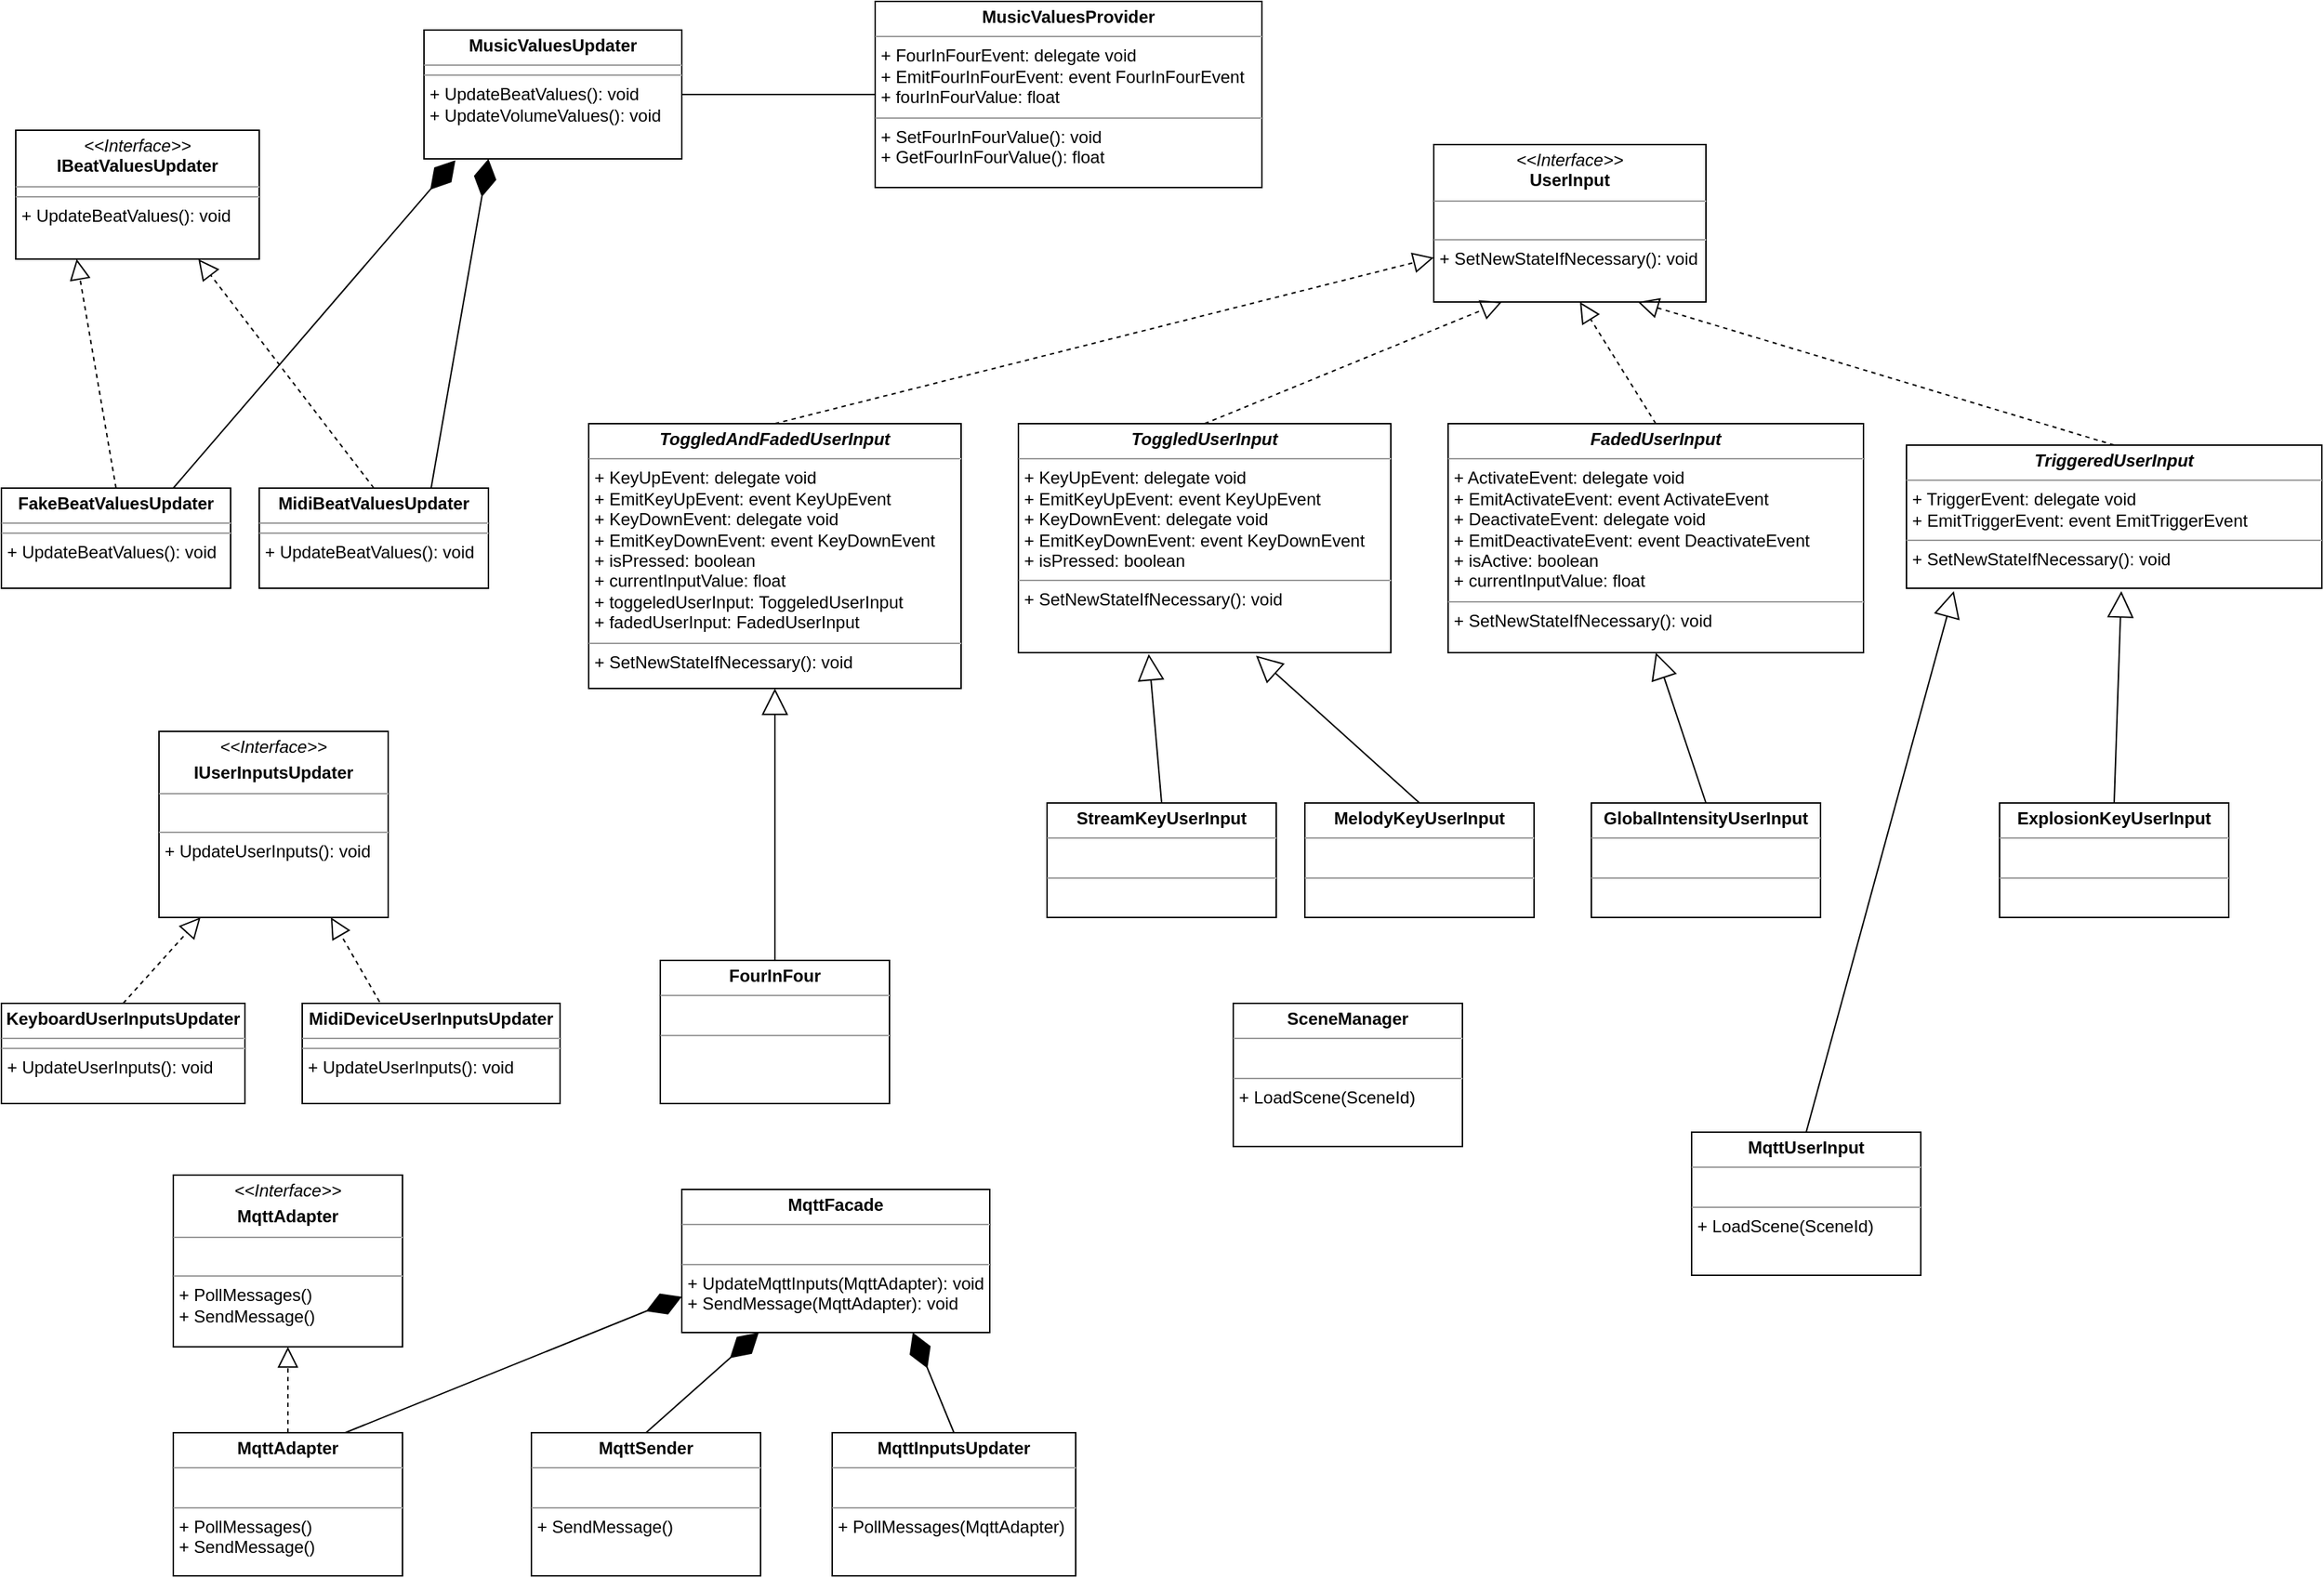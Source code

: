 <mxfile version="12.6.2" type="github">
  <diagram id="kDup70aPqAmlONpFN8vK" name="Page-1">
    <mxGraphModel dx="1206" dy="769" grid="1" gridSize="10" guides="1" tooltips="1" connect="1" arrows="1" fold="1" page="1" pageScale="1" pageWidth="850" pageHeight="1100" math="0" shadow="0">
      <root>
        <mxCell id="0"/>
        <mxCell id="1" parent="0"/>
        <mxCell id="IexDdL5BKOaNLtybtklX-1" value="&lt;p style=&quot;margin: 0px ; margin-top: 4px ; text-align: center&quot;&gt;&lt;b&gt;MidiBeatValuesUpdater&lt;/b&gt;&lt;br&gt;&lt;/p&gt;&lt;hr size=&quot;1&quot;&gt;&lt;hr size=&quot;1&quot;&gt;&lt;p style=&quot;margin: 0px ; margin-left: 4px&quot;&gt;+ UpdateBeatValues(): void&lt;br&gt;&lt;/p&gt;" style="verticalAlign=top;align=left;overflow=fill;fontSize=12;fontFamily=Helvetica;html=1;" parent="1" vertex="1">
          <mxGeometry x="220" y="450" width="160" height="70" as="geometry"/>
        </mxCell>
        <mxCell id="IexDdL5BKOaNLtybtklX-3" value="&lt;p style=&quot;margin: 0px ; margin-top: 4px ; text-align: center&quot;&gt;&lt;i&gt;&amp;lt;&amp;lt;Interface&amp;gt;&amp;gt;&lt;/i&gt;&lt;br&gt;&lt;b&gt;IBeatValuesUpdater&lt;/b&gt;&lt;/p&gt;&lt;hr size=&quot;1&quot;&gt;&lt;hr size=&quot;1&quot;&gt;&lt;p style=&quot;margin: 0px ; margin-left: 4px&quot;&gt;+ UpdateBeatValues(): void&lt;/p&gt;" style="verticalAlign=top;align=left;overflow=fill;fontSize=12;fontFamily=Helvetica;html=1;" parent="1" vertex="1">
          <mxGeometry x="50" y="200" width="170" height="90" as="geometry"/>
        </mxCell>
        <mxCell id="IexDdL5BKOaNLtybtklX-4" value="&lt;p style=&quot;margin: 0px ; margin-top: 4px ; text-align: center&quot;&gt;&lt;b&gt;FakeBeatValuesUpdater&lt;/b&gt;&lt;br&gt;&lt;/p&gt;&lt;hr size=&quot;1&quot;&gt;&lt;hr size=&quot;1&quot;&gt;&lt;p style=&quot;margin: 0px ; margin-left: 4px&quot;&gt;+ UpdateBeatValues(): void&lt;br&gt;&lt;/p&gt;" style="verticalAlign=top;align=left;overflow=fill;fontSize=12;fontFamily=Helvetica;html=1;" parent="1" vertex="1">
          <mxGeometry x="40" y="450" width="160" height="70" as="geometry"/>
        </mxCell>
        <mxCell id="IexDdL5BKOaNLtybtklX-6" value="" style="endArrow=block;dashed=1;endFill=0;endSize=12;html=1;entryX=0.25;entryY=1;entryDx=0;entryDy=0;exitX=0.5;exitY=0;exitDx=0;exitDy=0;" parent="1" source="IexDdL5BKOaNLtybtklX-4" target="IexDdL5BKOaNLtybtklX-3" edge="1">
          <mxGeometry width="160" relative="1" as="geometry">
            <mxPoint x="100" y="420" as="sourcePoint"/>
            <mxPoint x="390" y="320" as="targetPoint"/>
          </mxGeometry>
        </mxCell>
        <mxCell id="IexDdL5BKOaNLtybtklX-7" value="" style="endArrow=block;dashed=1;endFill=0;endSize=12;html=1;entryX=0.75;entryY=1;entryDx=0;entryDy=0;exitX=0.5;exitY=0;exitDx=0;exitDy=0;" parent="1" source="IexDdL5BKOaNLtybtklX-1" target="IexDdL5BKOaNLtybtklX-3" edge="1">
          <mxGeometry width="160" relative="1" as="geometry">
            <mxPoint x="120" y="460" as="sourcePoint"/>
            <mxPoint x="162.5" y="370" as="targetPoint"/>
          </mxGeometry>
        </mxCell>
        <mxCell id="IexDdL5BKOaNLtybtklX-9" value="&lt;p style=&quot;margin: 0px ; margin-top: 4px ; text-align: center&quot;&gt;&lt;b&gt;MusicValuesUpdater&lt;/b&gt;&lt;br&gt;&lt;/p&gt;&lt;hr size=&quot;1&quot;&gt;&lt;hr size=&quot;1&quot;&gt;&lt;p style=&quot;margin: 0px ; margin-left: 4px&quot;&gt;+ UpdateBeatValues(): void&lt;/p&gt;&lt;p style=&quot;margin: 0px ; margin-left: 4px&quot;&gt;+ UpdateVolumeValues(): void&lt;/p&gt;" style="verticalAlign=top;align=left;overflow=fill;fontSize=12;fontFamily=Helvetica;html=1;" parent="1" vertex="1">
          <mxGeometry x="335" y="130" width="180" height="90" as="geometry"/>
        </mxCell>
        <mxCell id="IexDdL5BKOaNLtybtklX-12" value="" style="endArrow=diamondThin;endFill=1;endSize=24;html=1;exitX=0.75;exitY=0;exitDx=0;exitDy=0;entryX=0.25;entryY=1;entryDx=0;entryDy=0;" parent="1" source="IexDdL5BKOaNLtybtklX-1" target="IexDdL5BKOaNLtybtklX-9" edge="1">
          <mxGeometry width="160" relative="1" as="geometry">
            <mxPoint x="540" y="350" as="sourcePoint"/>
            <mxPoint x="700" y="350" as="targetPoint"/>
          </mxGeometry>
        </mxCell>
        <mxCell id="IexDdL5BKOaNLtybtklX-15" value="&lt;p style=&quot;margin: 0px ; margin-top: 4px ; text-align: center&quot;&gt;&lt;b&gt;MusicValuesProvider&lt;/b&gt;&lt;/p&gt;&lt;hr size=&quot;1&quot;&gt;&lt;p style=&quot;margin: 0px ; margin-left: 4px&quot;&gt;+ FourInFourEvent: delegate void&lt;br&gt;&lt;/p&gt;&lt;p style=&quot;margin: 0px ; margin-left: 4px&quot;&gt;+ EmitFourInFourEvent: event FourInFourEvent&lt;br&gt;&lt;/p&gt;&lt;p style=&quot;margin: 0px ; margin-left: 4px&quot;&gt;+ fourInFourValue: float&lt;/p&gt;&lt;hr size=&quot;1&quot;&gt;&lt;p style=&quot;margin: 0px ; margin-left: 4px&quot;&gt;+ SetFourInFourValue(): void&lt;/p&gt;&lt;p style=&quot;margin: 0px ; margin-left: 4px&quot;&gt;+ GetFourInFourValue(): float&lt;/p&gt;" style="verticalAlign=top;align=left;overflow=fill;fontSize=12;fontFamily=Helvetica;html=1;" parent="1" vertex="1">
          <mxGeometry x="650" y="110" width="270" height="130" as="geometry"/>
        </mxCell>
        <mxCell id="IexDdL5BKOaNLtybtklX-16" value="" style="endArrow=none;html=1;edgeStyle=orthogonalEdgeStyle;entryX=0;entryY=0.5;entryDx=0;entryDy=0;exitX=1;exitY=0.5;exitDx=0;exitDy=0;" parent="1" source="IexDdL5BKOaNLtybtklX-9" target="IexDdL5BKOaNLtybtklX-15" edge="1">
          <mxGeometry relative="1" as="geometry">
            <mxPoint x="500" y="380" as="sourcePoint"/>
            <mxPoint x="660" y="380" as="targetPoint"/>
          </mxGeometry>
        </mxCell>
        <mxCell id="_s8e9NvMkZ89bHvfG3n6-1" value="&lt;p style=&quot;margin: 0px ; margin-top: 4px ; text-align: center&quot;&gt;&lt;i&gt;&lt;b&gt;FadedUserInput&lt;/b&gt;&lt;/i&gt;&lt;/p&gt;&lt;hr size=&quot;1&quot;&gt;&lt;p style=&quot;margin: 0px ; margin-left: 4px&quot;&gt;+ ActivateEvent: delegate void&lt;/p&gt;&lt;p style=&quot;margin: 0px ; margin-left: 4px&quot;&gt;+ EmitActivateEvent: event ActivateEvent&lt;/p&gt;&lt;p style=&quot;margin: 0px ; margin-left: 4px&quot;&gt;+ DeactivateEvent: delegate void&lt;br&gt;&lt;/p&gt;&lt;p style=&quot;margin: 0px ; margin-left: 4px&quot;&gt;+ EmitDeactivateEvent: event DeactivateEvent&lt;/p&gt;&lt;p style=&quot;margin: 0px ; margin-left: 4px&quot;&gt;+ isActive: boolean&lt;/p&gt;&lt;p style=&quot;margin: 0px ; margin-left: 4px&quot;&gt;+ currentInputValue: float&lt;br&gt;&lt;/p&gt;&lt;hr size=&quot;1&quot;&gt;&lt;p style=&quot;margin: 0px ; margin-left: 4px&quot;&gt;+ SetNewStateIfNecessary(): void&lt;br&gt;&lt;/p&gt;" style="verticalAlign=top;align=left;overflow=fill;fontSize=12;fontFamily=Helvetica;html=1;" parent="1" vertex="1">
          <mxGeometry x="1050" y="405" width="290" height="160" as="geometry"/>
        </mxCell>
        <mxCell id="_s8e9NvMkZ89bHvfG3n6-2" value="&lt;p style=&quot;margin: 0px ; margin-top: 4px ; text-align: center&quot;&gt;&lt;i&gt;&amp;lt;&amp;lt;Interface&amp;gt;&amp;gt;&lt;/i&gt;&lt;/p&gt;&lt;p style=&quot;margin: 0px ; margin-top: 4px ; text-align: center&quot;&gt;&lt;b&gt;IUserInputsUpdater&lt;/b&gt;&lt;/p&gt;&lt;hr size=&quot;1&quot;&gt;&lt;p style=&quot;margin: 0px ; margin-left: 4px&quot;&gt;&lt;br&gt;&lt;/p&gt;&lt;hr size=&quot;1&quot;&gt;&lt;p style=&quot;margin: 0px ; margin-left: 4px&quot;&gt;+ UpdateUserInputs(): void&lt;br&gt;&lt;/p&gt;" style="verticalAlign=top;align=left;overflow=fill;fontSize=12;fontFamily=Helvetica;html=1;" parent="1" vertex="1">
          <mxGeometry x="150" y="620" width="160" height="130" as="geometry"/>
        </mxCell>
        <mxCell id="p0SsCodFUb69BNhrjL_O-1" value="&lt;p style=&quot;margin: 0px ; margin-top: 4px ; text-align: center&quot;&gt;&lt;b&gt;MelodyKeyUserInput&lt;/b&gt;&lt;/p&gt;&lt;hr size=&quot;1&quot;&gt;&lt;p style=&quot;margin: 0px ; margin-left: 4px&quot;&gt;&lt;br&gt;&lt;/p&gt;&lt;hr size=&quot;1&quot;&gt;&lt;p style=&quot;margin: 0px ; margin-left: 4px&quot;&gt;&lt;br&gt;&lt;/p&gt;" style="verticalAlign=top;align=left;overflow=fill;fontSize=12;fontFamily=Helvetica;html=1;" parent="1" vertex="1">
          <mxGeometry x="950" y="670" width="160" height="80" as="geometry"/>
        </mxCell>
        <mxCell id="p0SsCodFUb69BNhrjL_O-2" value="&lt;p style=&quot;margin: 0px ; margin-top: 4px ; text-align: center&quot;&gt;&lt;i&gt;&lt;b&gt;ToggledUserInput&lt;/b&gt;&lt;/i&gt;&lt;/p&gt;&lt;hr size=&quot;1&quot;&gt;&lt;p style=&quot;margin: 0px ; margin-left: 4px&quot;&gt;+ KeyUpEvent: delegate void&lt;/p&gt;&lt;p style=&quot;margin: 0px ; margin-left: 4px&quot;&gt;+ EmitKeyUpEvent: event KeyUpEvent&lt;/p&gt;&lt;p style=&quot;margin: 0px ; margin-left: 4px&quot;&gt;+ KeyDownEvent: delegate void&lt;br&gt;&lt;/p&gt;&lt;p style=&quot;margin: 0px ; margin-left: 4px&quot;&gt;+ EmitKeyDownEvent: event KeyDownEvent&lt;/p&gt;&lt;p style=&quot;margin: 0px ; margin-left: 4px&quot;&gt;+ isPressed: boolean&lt;br&gt;&lt;/p&gt;&lt;hr size=&quot;1&quot;&gt;&lt;p style=&quot;margin: 0px ; margin-left: 4px&quot;&gt;+ SetNewStateIfNecessary(): void&lt;br&gt;&lt;/p&gt;" style="verticalAlign=top;align=left;overflow=fill;fontSize=12;fontFamily=Helvetica;html=1;" parent="1" vertex="1">
          <mxGeometry x="750" y="405" width="260" height="160" as="geometry"/>
        </mxCell>
        <mxCell id="p0SsCodFUb69BNhrjL_O-4" value="Extends" style="endArrow=block;endSize=16;endFill=0;entryX=0.638;entryY=1.013;entryDx=0;entryDy=0;exitX=0.5;exitY=0;exitDx=0;exitDy=0;strokeColor=#000000;shadow=0;comic=0;textOpacity=0;fontColor=none;labelBackgroundColor=none;noLabel=1;entryPerimeter=0;" parent="1" source="p0SsCodFUb69BNhrjL_O-1" target="p0SsCodFUb69BNhrjL_O-2" edge="1">
          <mxGeometry x="-0.048" width="160" relative="1" as="geometry">
            <mxPoint x="520" y="770" as="sourcePoint"/>
            <mxPoint x="680" y="770" as="targetPoint"/>
            <mxPoint as="offset"/>
          </mxGeometry>
        </mxCell>
        <mxCell id="p0SsCodFUb69BNhrjL_O-5" value="&lt;p style=&quot;margin: 0px ; margin-top: 4px ; text-align: center&quot;&gt;&lt;b&gt;StreamKeyUserInput&lt;/b&gt;&lt;/p&gt;&lt;hr size=&quot;1&quot;&gt;&lt;p style=&quot;margin: 0px ; margin-left: 4px&quot;&gt;&lt;br&gt;&lt;/p&gt;&lt;hr size=&quot;1&quot;&gt;&lt;p style=&quot;margin: 0px ; margin-left: 4px&quot;&gt;&lt;br&gt;&lt;/p&gt;" style="verticalAlign=top;align=left;overflow=fill;fontSize=12;fontFamily=Helvetica;html=1;" parent="1" vertex="1">
          <mxGeometry x="770" y="670" width="160" height="80" as="geometry"/>
        </mxCell>
        <mxCell id="p0SsCodFUb69BNhrjL_O-6" value="Extends" style="endArrow=block;endSize=16;endFill=0;entryX=0.35;entryY=1.006;entryDx=0;entryDy=0;exitX=0.5;exitY=0;exitDx=0;exitDy=0;strokeColor=#000000;shadow=0;comic=0;textOpacity=0;fontColor=none;labelBackgroundColor=none;noLabel=1;entryPerimeter=0;" parent="1" source="p0SsCodFUb69BNhrjL_O-5" target="p0SsCodFUb69BNhrjL_O-2" edge="1">
          <mxGeometry x="-0.048" width="160" relative="1" as="geometry">
            <mxPoint x="740" y="640" as="sourcePoint"/>
            <mxPoint x="740" y="545" as="targetPoint"/>
            <mxPoint as="offset"/>
          </mxGeometry>
        </mxCell>
        <mxCell id="gkqPeHBAmK1bLLE0qPdu-3" value="&lt;p style=&quot;margin: 0px ; margin-top: 4px ; text-align: center&quot;&gt;&lt;b&gt;KeyboardUserInputsUpdater&lt;/b&gt;&lt;br&gt;&lt;/p&gt;&lt;hr size=&quot;1&quot;&gt;&lt;hr size=&quot;1&quot;&gt;&lt;p style=&quot;margin: 0px ; margin-left: 4px&quot;&gt;+ UpdateUserInputs(): void&lt;/p&gt;" style="verticalAlign=top;align=left;overflow=fill;fontSize=12;fontFamily=Helvetica;html=1;" parent="1" vertex="1">
          <mxGeometry x="40" y="810" width="170" height="70" as="geometry"/>
        </mxCell>
        <mxCell id="gkqPeHBAmK1bLLE0qPdu-4" value="" style="endArrow=block;dashed=1;endFill=0;endSize=12;html=1;entryX=0.181;entryY=1;entryDx=0;entryDy=0;exitX=0.5;exitY=0;exitDx=0;exitDy=0;entryPerimeter=0;" parent="1" source="gkqPeHBAmK1bLLE0qPdu-3" target="_s8e9NvMkZ89bHvfG3n6-2" edge="1">
          <mxGeometry width="160" relative="1" as="geometry">
            <mxPoint x="110" y="780" as="sourcePoint"/>
            <mxPoint x="172.5" y="730" as="targetPoint"/>
          </mxGeometry>
        </mxCell>
        <mxCell id="gkqPeHBAmK1bLLE0qPdu-5" value="&lt;p style=&quot;margin: 0px ; margin-top: 4px ; text-align: center&quot;&gt;&lt;b&gt;MidiDeviceUserInputsUpdater&lt;/b&gt;&lt;br&gt;&lt;/p&gt;&lt;hr size=&quot;1&quot;&gt;&lt;hr size=&quot;1&quot;&gt;&lt;p style=&quot;margin: 0px ; margin-left: 4px&quot;&gt;+ UpdateUserInputs(): void&lt;/p&gt;" style="verticalAlign=top;align=left;overflow=fill;fontSize=12;fontFamily=Helvetica;html=1;" parent="1" vertex="1">
          <mxGeometry x="250" y="810" width="180" height="70" as="geometry"/>
        </mxCell>
        <mxCell id="gkqPeHBAmK1bLLE0qPdu-7" value="" style="endArrow=block;dashed=1;endFill=0;endSize=12;html=1;entryX=0.75;entryY=1;entryDx=0;entryDy=0;exitX=0.3;exitY=-0.014;exitDx=0;exitDy=0;exitPerimeter=0;" parent="1" source="gkqPeHBAmK1bLLE0qPdu-5" target="_s8e9NvMkZ89bHvfG3n6-2" edge="1">
          <mxGeometry width="160" relative="1" as="geometry">
            <mxPoint x="135" y="820" as="sourcePoint"/>
            <mxPoint x="182.5" y="740" as="targetPoint"/>
          </mxGeometry>
        </mxCell>
        <mxCell id="gkqPeHBAmK1bLLE0qPdu-8" value="&lt;p style=&quot;margin: 0px ; margin-top: 4px ; text-align: center&quot;&gt;&lt;i&gt;&lt;b&gt;TriggeredUserInput&lt;/b&gt;&lt;/i&gt;&lt;/p&gt;&lt;hr size=&quot;1&quot;&gt;&lt;p style=&quot;margin: 0px ; margin-left: 4px&quot;&gt;+ TriggerEvent: delegate void&lt;/p&gt;&lt;p style=&quot;margin: 0px ; margin-left: 4px&quot;&gt;+ EmitTriggerEvent: event EmitTriggerEvent&lt;/p&gt;&lt;hr size=&quot;1&quot;&gt;&lt;p style=&quot;margin: 0px ; margin-left: 4px&quot;&gt;+ SetNewStateIfNecessary(): void&lt;br&gt;&lt;/p&gt;" style="verticalAlign=top;align=left;overflow=fill;fontSize=12;fontFamily=Helvetica;html=1;" parent="1" vertex="1">
          <mxGeometry x="1370" y="420" width="290" height="100" as="geometry"/>
        </mxCell>
        <mxCell id="gkqPeHBAmK1bLLE0qPdu-9" value="&lt;p style=&quot;margin: 0px ; margin-top: 4px ; text-align: center&quot;&gt;&lt;b&gt;ExplosionKeyUserInput&lt;/b&gt;&lt;br&gt;&lt;/p&gt;&lt;hr size=&quot;1&quot;&gt;&lt;p style=&quot;margin: 0px ; margin-left: 4px&quot;&gt;&lt;br&gt;&lt;/p&gt;&lt;hr size=&quot;1&quot;&gt;&lt;p style=&quot;margin: 0px ; margin-left: 4px&quot;&gt;&lt;br&gt;&lt;/p&gt;" style="verticalAlign=top;align=left;overflow=fill;fontSize=12;fontFamily=Helvetica;html=1;" parent="1" vertex="1">
          <mxGeometry x="1435" y="670" width="160" height="80" as="geometry"/>
        </mxCell>
        <mxCell id="gkqPeHBAmK1bLLE0qPdu-10" value="Extends" style="endArrow=block;endSize=16;endFill=0;exitX=0.5;exitY=0;exitDx=0;exitDy=0;strokeColor=#000000;shadow=0;comic=0;textOpacity=0;fontColor=none;labelBackgroundColor=none;noLabel=1;" parent="1" source="gkqPeHBAmK1bLLE0qPdu-9" edge="1">
          <mxGeometry x="-0.048" width="160" relative="1" as="geometry">
            <mxPoint x="795" y="680" as="sourcePoint"/>
            <mxPoint x="1520" y="522" as="targetPoint"/>
            <mxPoint as="offset"/>
          </mxGeometry>
        </mxCell>
        <mxCell id="gkqPeHBAmK1bLLE0qPdu-11" value="&lt;p style=&quot;margin: 0px ; margin-top: 4px ; text-align: center&quot;&gt;&lt;b&gt;FourInFour&lt;/b&gt;&lt;/p&gt;&lt;hr size=&quot;1&quot;&gt;&lt;br&gt;&lt;hr size=&quot;1&quot;&gt;&lt;p style=&quot;margin: 0px ; margin-left: 4px&quot;&gt;&lt;br&gt;&lt;/p&gt;" style="verticalAlign=top;align=left;overflow=fill;fontSize=12;fontFamily=Helvetica;html=1;" parent="1" vertex="1">
          <mxGeometry x="500" y="780" width="160" height="100" as="geometry"/>
        </mxCell>
        <mxCell id="gkqPeHBAmK1bLLE0qPdu-12" value="&lt;p style=&quot;margin: 0px ; margin-top: 4px ; text-align: center&quot;&gt;&lt;b&gt;GlobalIntensityUserInput&lt;/b&gt;&lt;/p&gt;&lt;hr size=&quot;1&quot;&gt;&lt;p style=&quot;margin: 0px ; margin-left: 4px&quot;&gt;&lt;br&gt;&lt;/p&gt;&lt;hr size=&quot;1&quot;&gt;&lt;p style=&quot;margin: 0px ; margin-left: 4px&quot;&gt;&lt;br&gt;&lt;/p&gt;" style="verticalAlign=top;align=left;overflow=fill;fontSize=12;fontFamily=Helvetica;html=1;" parent="1" vertex="1">
          <mxGeometry x="1150" y="670" width="160" height="80" as="geometry"/>
        </mxCell>
        <mxCell id="gkqPeHBAmK1bLLE0qPdu-13" value="Extends" style="endArrow=block;endSize=16;endFill=0;exitX=0.5;exitY=0;exitDx=0;exitDy=0;strokeColor=#000000;shadow=0;comic=0;textOpacity=0;fontColor=none;labelBackgroundColor=none;noLabel=1;entryX=0.5;entryY=1;entryDx=0;entryDy=0;" parent="1" source="gkqPeHBAmK1bLLE0qPdu-12" target="_s8e9NvMkZ89bHvfG3n6-1" edge="1">
          <mxGeometry x="-0.048" width="160" relative="1" as="geometry">
            <mxPoint x="1150" y="670" as="sourcePoint"/>
            <mxPoint x="1180" y="542" as="targetPoint"/>
            <mxPoint as="offset"/>
          </mxGeometry>
        </mxCell>
        <mxCell id="gkqPeHBAmK1bLLE0qPdu-15" value="&lt;p style=&quot;margin: 0px ; margin-top: 4px ; text-align: center&quot;&gt;&lt;i&gt;&amp;lt;&amp;lt;Interface&amp;gt;&amp;gt;&lt;/i&gt;&lt;br&gt;&lt;b&gt;UserInput&lt;/b&gt;&lt;/p&gt;&lt;hr size=&quot;1&quot;&gt;&lt;p style=&quot;margin: 0px ; margin-left: 4px&quot;&gt;&lt;br&gt;&lt;/p&gt;&lt;hr size=&quot;1&quot;&gt;&lt;p style=&quot;margin: 0px ; margin-left: 4px&quot;&gt;+ SetNewStateIfNecessary(): void&lt;/p&gt;" style="verticalAlign=top;align=left;overflow=fill;fontSize=12;fontFamily=Helvetica;html=1;" parent="1" vertex="1">
          <mxGeometry x="1040" y="210" width="190" height="110" as="geometry"/>
        </mxCell>
        <mxCell id="gkqPeHBAmK1bLLE0qPdu-17" value="" style="endArrow=block;dashed=1;endFill=0;endSize=12;html=1;exitX=0.5;exitY=0;exitDx=0;exitDy=0;entryX=0.25;entryY=1;entryDx=0;entryDy=0;" parent="1" source="p0SsCodFUb69BNhrjL_O-2" target="gkqPeHBAmK1bLLE0qPdu-15" edge="1">
          <mxGeometry width="160" relative="1" as="geometry">
            <mxPoint x="790" y="350" as="sourcePoint"/>
            <mxPoint x="950" y="350" as="targetPoint"/>
          </mxGeometry>
        </mxCell>
        <mxCell id="gkqPeHBAmK1bLLE0qPdu-18" value="" style="endArrow=block;dashed=1;endFill=0;endSize=12;html=1;exitX=0.5;exitY=0;exitDx=0;exitDy=0;entryX=0.537;entryY=1;entryDx=0;entryDy=0;entryPerimeter=0;" parent="1" source="_s8e9NvMkZ89bHvfG3n6-1" target="gkqPeHBAmK1bLLE0qPdu-15" edge="1">
          <mxGeometry width="160" relative="1" as="geometry">
            <mxPoint x="1110" y="380" as="sourcePoint"/>
            <mxPoint x="1270" y="380" as="targetPoint"/>
          </mxGeometry>
        </mxCell>
        <mxCell id="gkqPeHBAmK1bLLE0qPdu-19" value="" style="endArrow=block;dashed=1;endFill=0;endSize=12;html=1;exitX=0.5;exitY=0;exitDx=0;exitDy=0;entryX=0.75;entryY=1;entryDx=0;entryDy=0;" parent="1" source="gkqPeHBAmK1bLLE0qPdu-8" target="gkqPeHBAmK1bLLE0qPdu-15" edge="1">
          <mxGeometry width="160" relative="1" as="geometry">
            <mxPoint x="1440" y="380" as="sourcePoint"/>
            <mxPoint x="1600" y="380" as="targetPoint"/>
          </mxGeometry>
        </mxCell>
        <mxCell id="gkqPeHBAmK1bLLE0qPdu-20" value="&lt;p style=&quot;margin: 0px ; margin-top: 4px ; text-align: center&quot;&gt;&lt;i&gt;&lt;b&gt;ToggledAndFadedUserInput&lt;/b&gt;&lt;/i&gt;&lt;/p&gt;&lt;hr size=&quot;1&quot;&gt;&lt;p style=&quot;margin: 0px ; margin-left: 4px&quot;&gt;+ KeyUpEvent: delegate void&lt;/p&gt;&lt;p style=&quot;margin: 0px ; margin-left: 4px&quot;&gt;+ EmitKeyUpEvent: event KeyUpEvent&lt;/p&gt;&lt;p style=&quot;margin: 0px ; margin-left: 4px&quot;&gt;+ KeyDownEvent: delegate void&lt;br&gt;&lt;/p&gt;&lt;p style=&quot;margin: 0px ; margin-left: 4px&quot;&gt;+ EmitKeyDownEvent: event KeyDownEvent&lt;/p&gt;&lt;p style=&quot;margin: 0px ; margin-left: 4px&quot;&gt;+ isPressed: boolean&lt;/p&gt;&lt;p style=&quot;margin: 0px ; margin-left: 4px&quot;&gt;+ currentInputValue: float&lt;/p&gt;&lt;p style=&quot;margin: 0px ; margin-left: 4px&quot;&gt;+ toggeledUserInput: ToggeledUserInput&lt;/p&gt;&lt;p style=&quot;margin: 0px ; margin-left: 4px&quot;&gt;+ fadedUserInput: FadedUserInput&lt;br&gt;&lt;/p&gt;&lt;hr size=&quot;1&quot;&gt;&lt;p style=&quot;margin: 0px ; margin-left: 4px&quot;&gt;+ SetNewStateIfNecessary(): void&lt;br&gt;&lt;/p&gt;" style="verticalAlign=top;align=left;overflow=fill;fontSize=12;fontFamily=Helvetica;html=1;" parent="1" vertex="1">
          <mxGeometry x="450" y="405" width="260" height="185" as="geometry"/>
        </mxCell>
        <mxCell id="gkqPeHBAmK1bLLE0qPdu-21" value="Extends" style="endArrow=block;endSize=16;endFill=0;entryX=0.5;entryY=1;entryDx=0;entryDy=0;exitX=0.5;exitY=0;exitDx=0;exitDy=0;strokeColor=#000000;shadow=0;comic=0;textOpacity=0;fontColor=none;labelBackgroundColor=none;noLabel=1;" parent="1" source="gkqPeHBAmK1bLLE0qPdu-11" target="gkqPeHBAmK1bLLE0qPdu-20" edge="1">
          <mxGeometry x="-0.048" width="160" relative="1" as="geometry">
            <mxPoint x="795" y="680" as="sourcePoint"/>
            <mxPoint x="851" y="575.96" as="targetPoint"/>
            <mxPoint as="offset"/>
          </mxGeometry>
        </mxCell>
        <mxCell id="gkqPeHBAmK1bLLE0qPdu-22" value="" style="endArrow=block;dashed=1;endFill=0;endSize=12;html=1;exitX=0.5;exitY=0;exitDx=0;exitDy=0;" parent="1" source="gkqPeHBAmK1bLLE0qPdu-20" target="gkqPeHBAmK1bLLE0qPdu-15" edge="1">
          <mxGeometry width="160" relative="1" as="geometry">
            <mxPoint x="890" y="415" as="sourcePoint"/>
            <mxPoint x="1097.5" y="330" as="targetPoint"/>
          </mxGeometry>
        </mxCell>
        <mxCell id="YY2gHRtdCYsPqJjgCvtX-1" value="" style="endArrow=diamondThin;endFill=1;endSize=24;html=1;exitX=0.75;exitY=0;exitDx=0;exitDy=0;entryX=0.122;entryY=1.011;entryDx=0;entryDy=0;entryPerimeter=0;" edge="1" parent="1" source="IexDdL5BKOaNLtybtklX-4" target="IexDdL5BKOaNLtybtklX-9">
          <mxGeometry width="160" relative="1" as="geometry">
            <mxPoint x="350" y="460" as="sourcePoint"/>
            <mxPoint x="390" y="230" as="targetPoint"/>
          </mxGeometry>
        </mxCell>
        <mxCell id="YY2gHRtdCYsPqJjgCvtX-2" value="&lt;p style=&quot;margin: 0px ; margin-top: 4px ; text-align: center&quot;&gt;&lt;b&gt;SceneManager&lt;/b&gt;&lt;/p&gt;&lt;hr size=&quot;1&quot;&gt;&lt;br&gt;&lt;hr size=&quot;1&quot;&gt;&lt;p style=&quot;margin: 0px ; margin-left: 4px&quot;&gt;+ LoadScene(SceneId)&lt;br&gt;&lt;/p&gt;" style="verticalAlign=top;align=left;overflow=fill;fontSize=12;fontFamily=Helvetica;html=1;" vertex="1" parent="1">
          <mxGeometry x="900" y="810" width="160" height="100" as="geometry"/>
        </mxCell>
        <mxCell id="YY2gHRtdCYsPqJjgCvtX-3" value="&lt;p style=&quot;margin: 0px ; margin-top: 4px ; text-align: center&quot;&gt;&lt;b&gt;MqttUserInput&lt;/b&gt;&lt;/p&gt;&lt;hr size=&quot;1&quot;&gt;&lt;br&gt;&lt;hr size=&quot;1&quot;&gt;&lt;p style=&quot;margin: 0px ; margin-left: 4px&quot;&gt;+ LoadScene(SceneId)&lt;br&gt;&lt;/p&gt;" style="verticalAlign=top;align=left;overflow=fill;fontSize=12;fontFamily=Helvetica;html=1;" vertex="1" parent="1">
          <mxGeometry x="1220" y="900" width="160" height="100" as="geometry"/>
        </mxCell>
        <mxCell id="YY2gHRtdCYsPqJjgCvtX-5" value="Extends" style="endArrow=block;endSize=16;endFill=0;entryX=0.114;entryY=1.02;entryDx=0;entryDy=0;exitX=0.5;exitY=0;exitDx=0;exitDy=0;strokeColor=#000000;shadow=0;comic=0;textOpacity=0;fontColor=none;labelBackgroundColor=none;noLabel=1;entryPerimeter=0;" edge="1" parent="1" source="YY2gHRtdCYsPqJjgCvtX-3" target="gkqPeHBAmK1bLLE0qPdu-8">
          <mxGeometry x="-0.048" width="160" relative="1" as="geometry">
            <mxPoint x="710" y="900" as="sourcePoint"/>
            <mxPoint x="710" y="710" as="targetPoint"/>
            <mxPoint as="offset"/>
          </mxGeometry>
        </mxCell>
        <mxCell id="YY2gHRtdCYsPqJjgCvtX-6" value="&lt;p style=&quot;margin: 0px ; margin-top: 4px ; text-align: center&quot;&gt;&lt;b&gt;MqttAdapter&lt;/b&gt;&lt;br&gt;&lt;/p&gt;&lt;hr size=&quot;1&quot;&gt;&lt;br&gt;&lt;hr size=&quot;1&quot;&gt;&lt;p style=&quot;margin: 0px ; margin-left: 4px&quot;&gt;+ PollMessages()&lt;/p&gt;&lt;p style=&quot;margin: 0px ; margin-left: 4px&quot;&gt;+ SendMessage()&lt;br&gt;&lt;/p&gt;" style="verticalAlign=top;align=left;overflow=fill;fontSize=12;fontFamily=Helvetica;html=1;" vertex="1" parent="1">
          <mxGeometry x="160" y="1110" width="160" height="100" as="geometry"/>
        </mxCell>
        <mxCell id="YY2gHRtdCYsPqJjgCvtX-7" value="&lt;p style=&quot;margin: 0px ; margin-top: 4px ; text-align: center&quot;&gt;&lt;b&gt;MqttFacade&lt;/b&gt;&lt;br&gt;&lt;/p&gt;&lt;hr size=&quot;1&quot;&gt;&lt;br&gt;&lt;hr size=&quot;1&quot;&gt;&lt;p style=&quot;margin: 0px ; margin-left: 4px&quot;&gt;+ UpdateMqttInputs(MqttAdapter): void&lt;br&gt;&lt;/p&gt;&lt;p style=&quot;margin: 0px ; margin-left: 4px&quot;&gt;+ SendMessage(MqttAdapter): void&lt;br&gt;&lt;/p&gt;" style="verticalAlign=top;align=left;overflow=fill;fontSize=12;fontFamily=Helvetica;html=1;" vertex="1" parent="1">
          <mxGeometry x="515" y="940" width="215" height="100" as="geometry"/>
        </mxCell>
        <mxCell id="YY2gHRtdCYsPqJjgCvtX-8" value="&lt;p style=&quot;margin: 0px ; margin-top: 4px ; text-align: center&quot;&gt;&lt;b&gt;MqttInputsUpdater&lt;/b&gt;&lt;br&gt;&lt;/p&gt;&lt;hr size=&quot;1&quot;&gt;&lt;br&gt;&lt;hr size=&quot;1&quot;&gt;&lt;p style=&quot;margin: 0px ; margin-left: 4px&quot;&gt;+ PollMessages(MqttAdapter)&lt;/p&gt;" style="verticalAlign=top;align=left;overflow=fill;fontSize=12;fontFamily=Helvetica;html=1;" vertex="1" parent="1">
          <mxGeometry x="620" y="1110" width="170" height="100" as="geometry"/>
        </mxCell>
        <mxCell id="YY2gHRtdCYsPqJjgCvtX-10" value="&lt;p style=&quot;margin: 0px ; margin-top: 4px ; text-align: center&quot;&gt;&lt;i&gt;&amp;lt;&amp;lt;Interface&amp;gt;&amp;gt;&lt;/i&gt;&lt;b&gt;&lt;br&gt;&lt;/b&gt;&lt;/p&gt;&lt;p style=&quot;margin: 0px ; margin-top: 4px ; text-align: center&quot;&gt;&lt;b&gt;MqttAdapter&lt;/b&gt;&lt;br&gt;&lt;/p&gt;&lt;hr size=&quot;1&quot;&gt;&lt;br&gt;&lt;hr size=&quot;1&quot;&gt;&lt;p style=&quot;margin: 0px ; margin-left: 4px&quot;&gt;+ PollMessages()&lt;/p&gt;&lt;p style=&quot;margin: 0px ; margin-left: 4px&quot;&gt;+ SendMessage()&lt;br&gt;&lt;/p&gt;" style="verticalAlign=top;align=left;overflow=fill;fontSize=12;fontFamily=Helvetica;html=1;" vertex="1" parent="1">
          <mxGeometry x="160" y="930" width="160" height="120" as="geometry"/>
        </mxCell>
        <mxCell id="YY2gHRtdCYsPqJjgCvtX-11" value="" style="endArrow=block;dashed=1;endFill=0;endSize=12;html=1;entryX=0.5;entryY=1;entryDx=0;entryDy=0;exitX=0.5;exitY=0;exitDx=0;exitDy=0;" edge="1" parent="1" source="YY2gHRtdCYsPqJjgCvtX-6" target="YY2gHRtdCYsPqJjgCvtX-10">
          <mxGeometry width="160" relative="1" as="geometry">
            <mxPoint x="380" y="1119.02" as="sourcePoint"/>
            <mxPoint x="346" y="1060" as="targetPoint"/>
          </mxGeometry>
        </mxCell>
        <mxCell id="YY2gHRtdCYsPqJjgCvtX-12" value="&lt;p style=&quot;margin: 0px ; margin-top: 4px ; text-align: center&quot;&gt;&lt;b&gt;MqttSender&lt;/b&gt;&lt;br&gt;&lt;/p&gt;&lt;hr size=&quot;1&quot;&gt;&lt;br&gt;&lt;hr size=&quot;1&quot;&gt;&lt;p style=&quot;margin: 0px ; margin-left: 4px&quot;&gt;+ SendMessage()&lt;br&gt;&lt;/p&gt;" style="verticalAlign=top;align=left;overflow=fill;fontSize=12;fontFamily=Helvetica;html=1;" vertex="1" parent="1">
          <mxGeometry x="410" y="1110" width="160" height="100" as="geometry"/>
        </mxCell>
        <mxCell id="YY2gHRtdCYsPqJjgCvtX-19" value="" style="endArrow=diamondThin;endFill=1;endSize=24;html=1;entryX=0.25;entryY=1;entryDx=0;entryDy=0;exitX=0.5;exitY=0;exitDx=0;exitDy=0;" edge="1" parent="1" source="YY2gHRtdCYsPqJjgCvtX-12" target="YY2gHRtdCYsPqJjgCvtX-7">
          <mxGeometry width="160" relative="1" as="geometry">
            <mxPoint x="60" y="1250" as="sourcePoint"/>
            <mxPoint x="220" y="1250" as="targetPoint"/>
          </mxGeometry>
        </mxCell>
        <mxCell id="YY2gHRtdCYsPqJjgCvtX-20" value="" style="endArrow=diamondThin;endFill=1;endSize=24;html=1;entryX=0.75;entryY=1;entryDx=0;entryDy=0;exitX=0.5;exitY=0;exitDx=0;exitDy=0;" edge="1" parent="1" source="YY2gHRtdCYsPqJjgCvtX-8" target="YY2gHRtdCYsPqJjgCvtX-7">
          <mxGeometry width="160" relative="1" as="geometry">
            <mxPoint x="680" y="1280" as="sourcePoint"/>
            <mxPoint x="840" y="1280" as="targetPoint"/>
          </mxGeometry>
        </mxCell>
        <mxCell id="YY2gHRtdCYsPqJjgCvtX-21" value="" style="endArrow=diamondThin;endFill=1;endSize=24;html=1;entryX=0;entryY=0.75;entryDx=0;entryDy=0;exitX=0.75;exitY=0;exitDx=0;exitDy=0;" edge="1" parent="1" source="YY2gHRtdCYsPqJjgCvtX-6" target="YY2gHRtdCYsPqJjgCvtX-7">
          <mxGeometry width="160" relative="1" as="geometry">
            <mxPoint x="350" y="1100" as="sourcePoint"/>
            <mxPoint x="415" y="1030" as="targetPoint"/>
          </mxGeometry>
        </mxCell>
      </root>
    </mxGraphModel>
  </diagram>
</mxfile>
